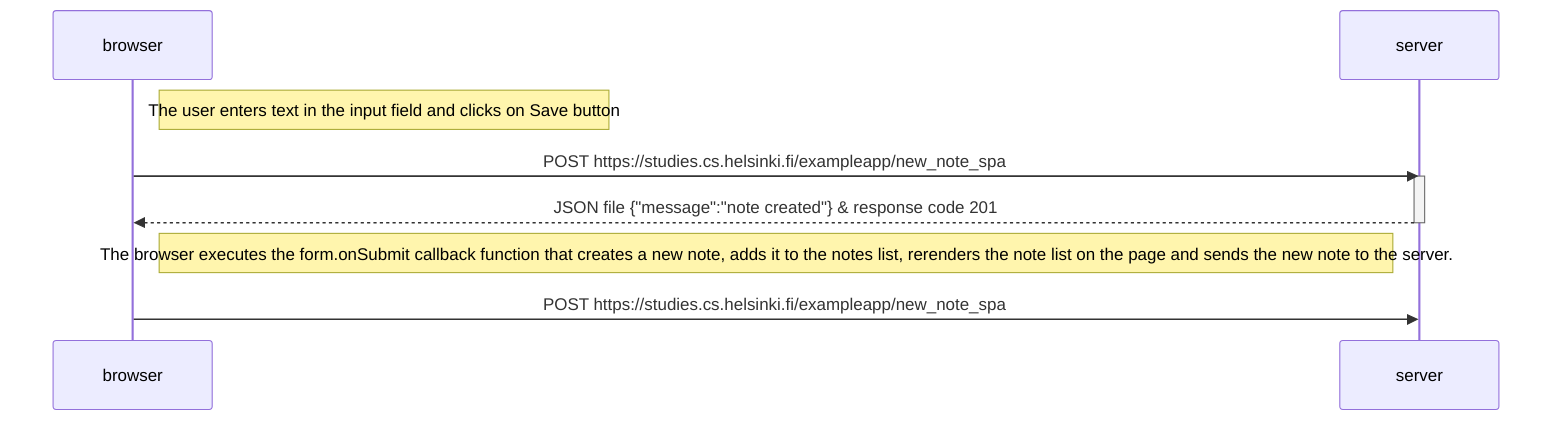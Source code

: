 sequenceDiagram
    participant browser
    participant server

    Note right of browser: The user enters text in the input field and clicks on Save button

    browser->>server: POST https://studies.cs.helsinki.fi/exampleapp/new_note_spa
    activate server
    server-->>browser: JSON file {"message":"note created"} & response code 201
    deactivate server

    Note right of browser: The browser executes the form.onSubmit callback function that creates a new note, adds it to the notes list, rerenders the note list on the page and sends the new note to the server.

    browser->>server: POST https://studies.cs.helsinki.fi/exampleapp/new_note_spa